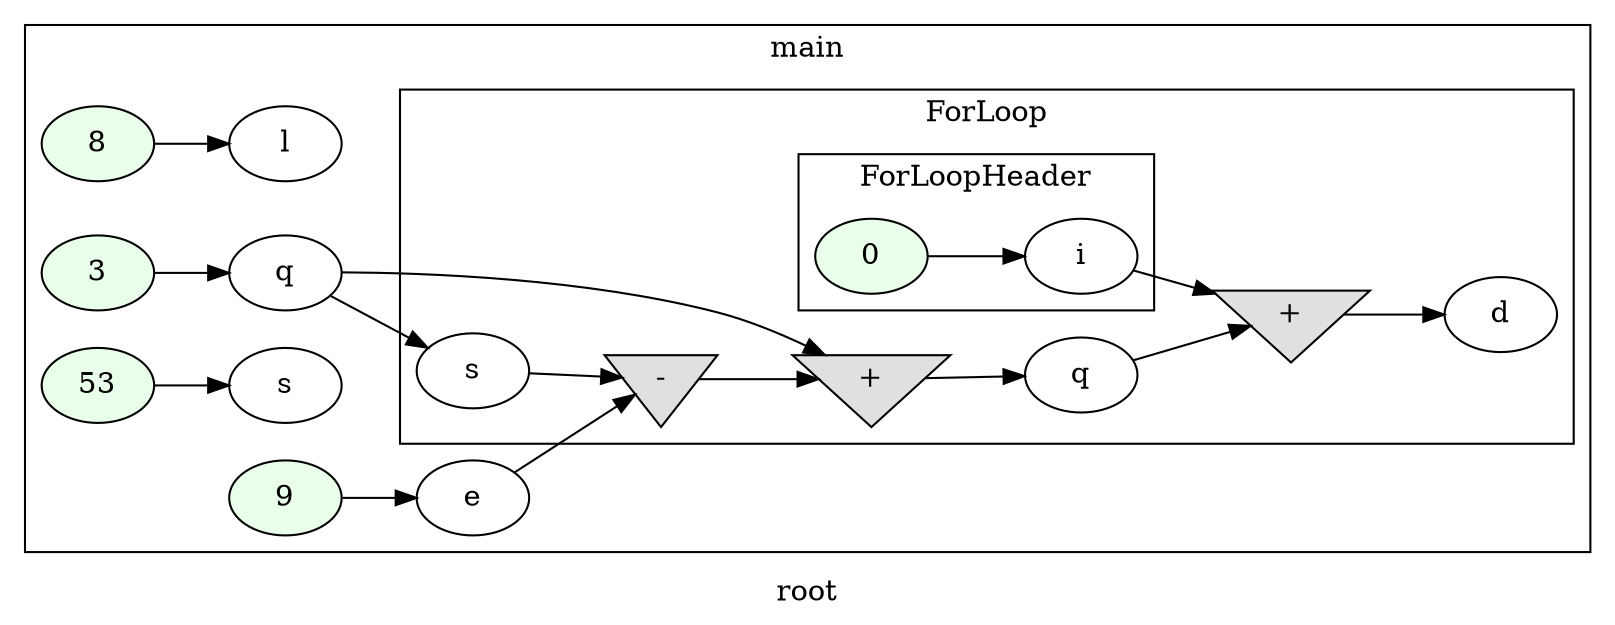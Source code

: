digraph G
{
rankdir=LR;
label = "root";
subgraph cluster_1 {
label = "main";
parent = "G";
startinglines = "2_2";
	node_000001 [ label = "8", style=filled, fillcolor="#E9FFE9", startinglines=3 ]
	node_000002 [ label = "l", startingline=3 ]
	node_000003 [ label = "3", style=filled, fillcolor="#E9FFE9", startinglines=5 ]
	node_000004 [ label = "q", startingline=5 ]
	node_000005 [ label = "53", style=filled, fillcolor="#E9FFE9", startinglines=6 ]
	node_000006 [ label = "s", startingline=6 ]
	node_000007 [ label = "9", style=filled, fillcolor="#E9FFE9", startinglines=7 ]
	node_000008 [ label = "e", startingline=7 ]
subgraph cluster_2 {
label = "ForLoop";
parent = "cluster_1";
startinglines = "7_8_9";
	node_000011 [ label = "s", startingline=11 ]
	node_000012 [ label = "-", shape=invtriangle, style=filled, fillcolor="#E0E0E0", startinglines=12 ]
	node_000013 [ label = "+", shape=invtriangle, style=filled, fillcolor="#E0E0E0", startinglines=12 ]
	node_000014 [ label = "q", startingline=12 ]
	node_000015 [ label = "+", shape=invtriangle, style=filled, fillcolor="#E0E0E0", startinglines=13 ]
	node_000016 [ label = "d", startingline=13 ]
subgraph cluster_3 {
label = "ForLoopHeader";
parent = "cluster_2";
startinglines = "7_8_9";
	node_000009 [ label = "0", style=filled, fillcolor="#E9FFE9", startinglines=9 ]
	node_000010 [ label = "i", startingline=9 ]
}
}
}
	node_000001 -> node_000002
	node_000003 -> node_000004
	node_000004 -> node_000011
	node_000004 -> node_000013
	node_000005 -> node_000006
	node_000007 -> node_000008
	node_000008 -> node_000012
	node_000011 -> node_000012
	node_000012 -> node_000013
	node_000013 -> node_000014
	node_000014 -> node_000015
	node_000015 -> node_000016
	node_000009 -> node_000010
	node_000010 -> node_000015
}
